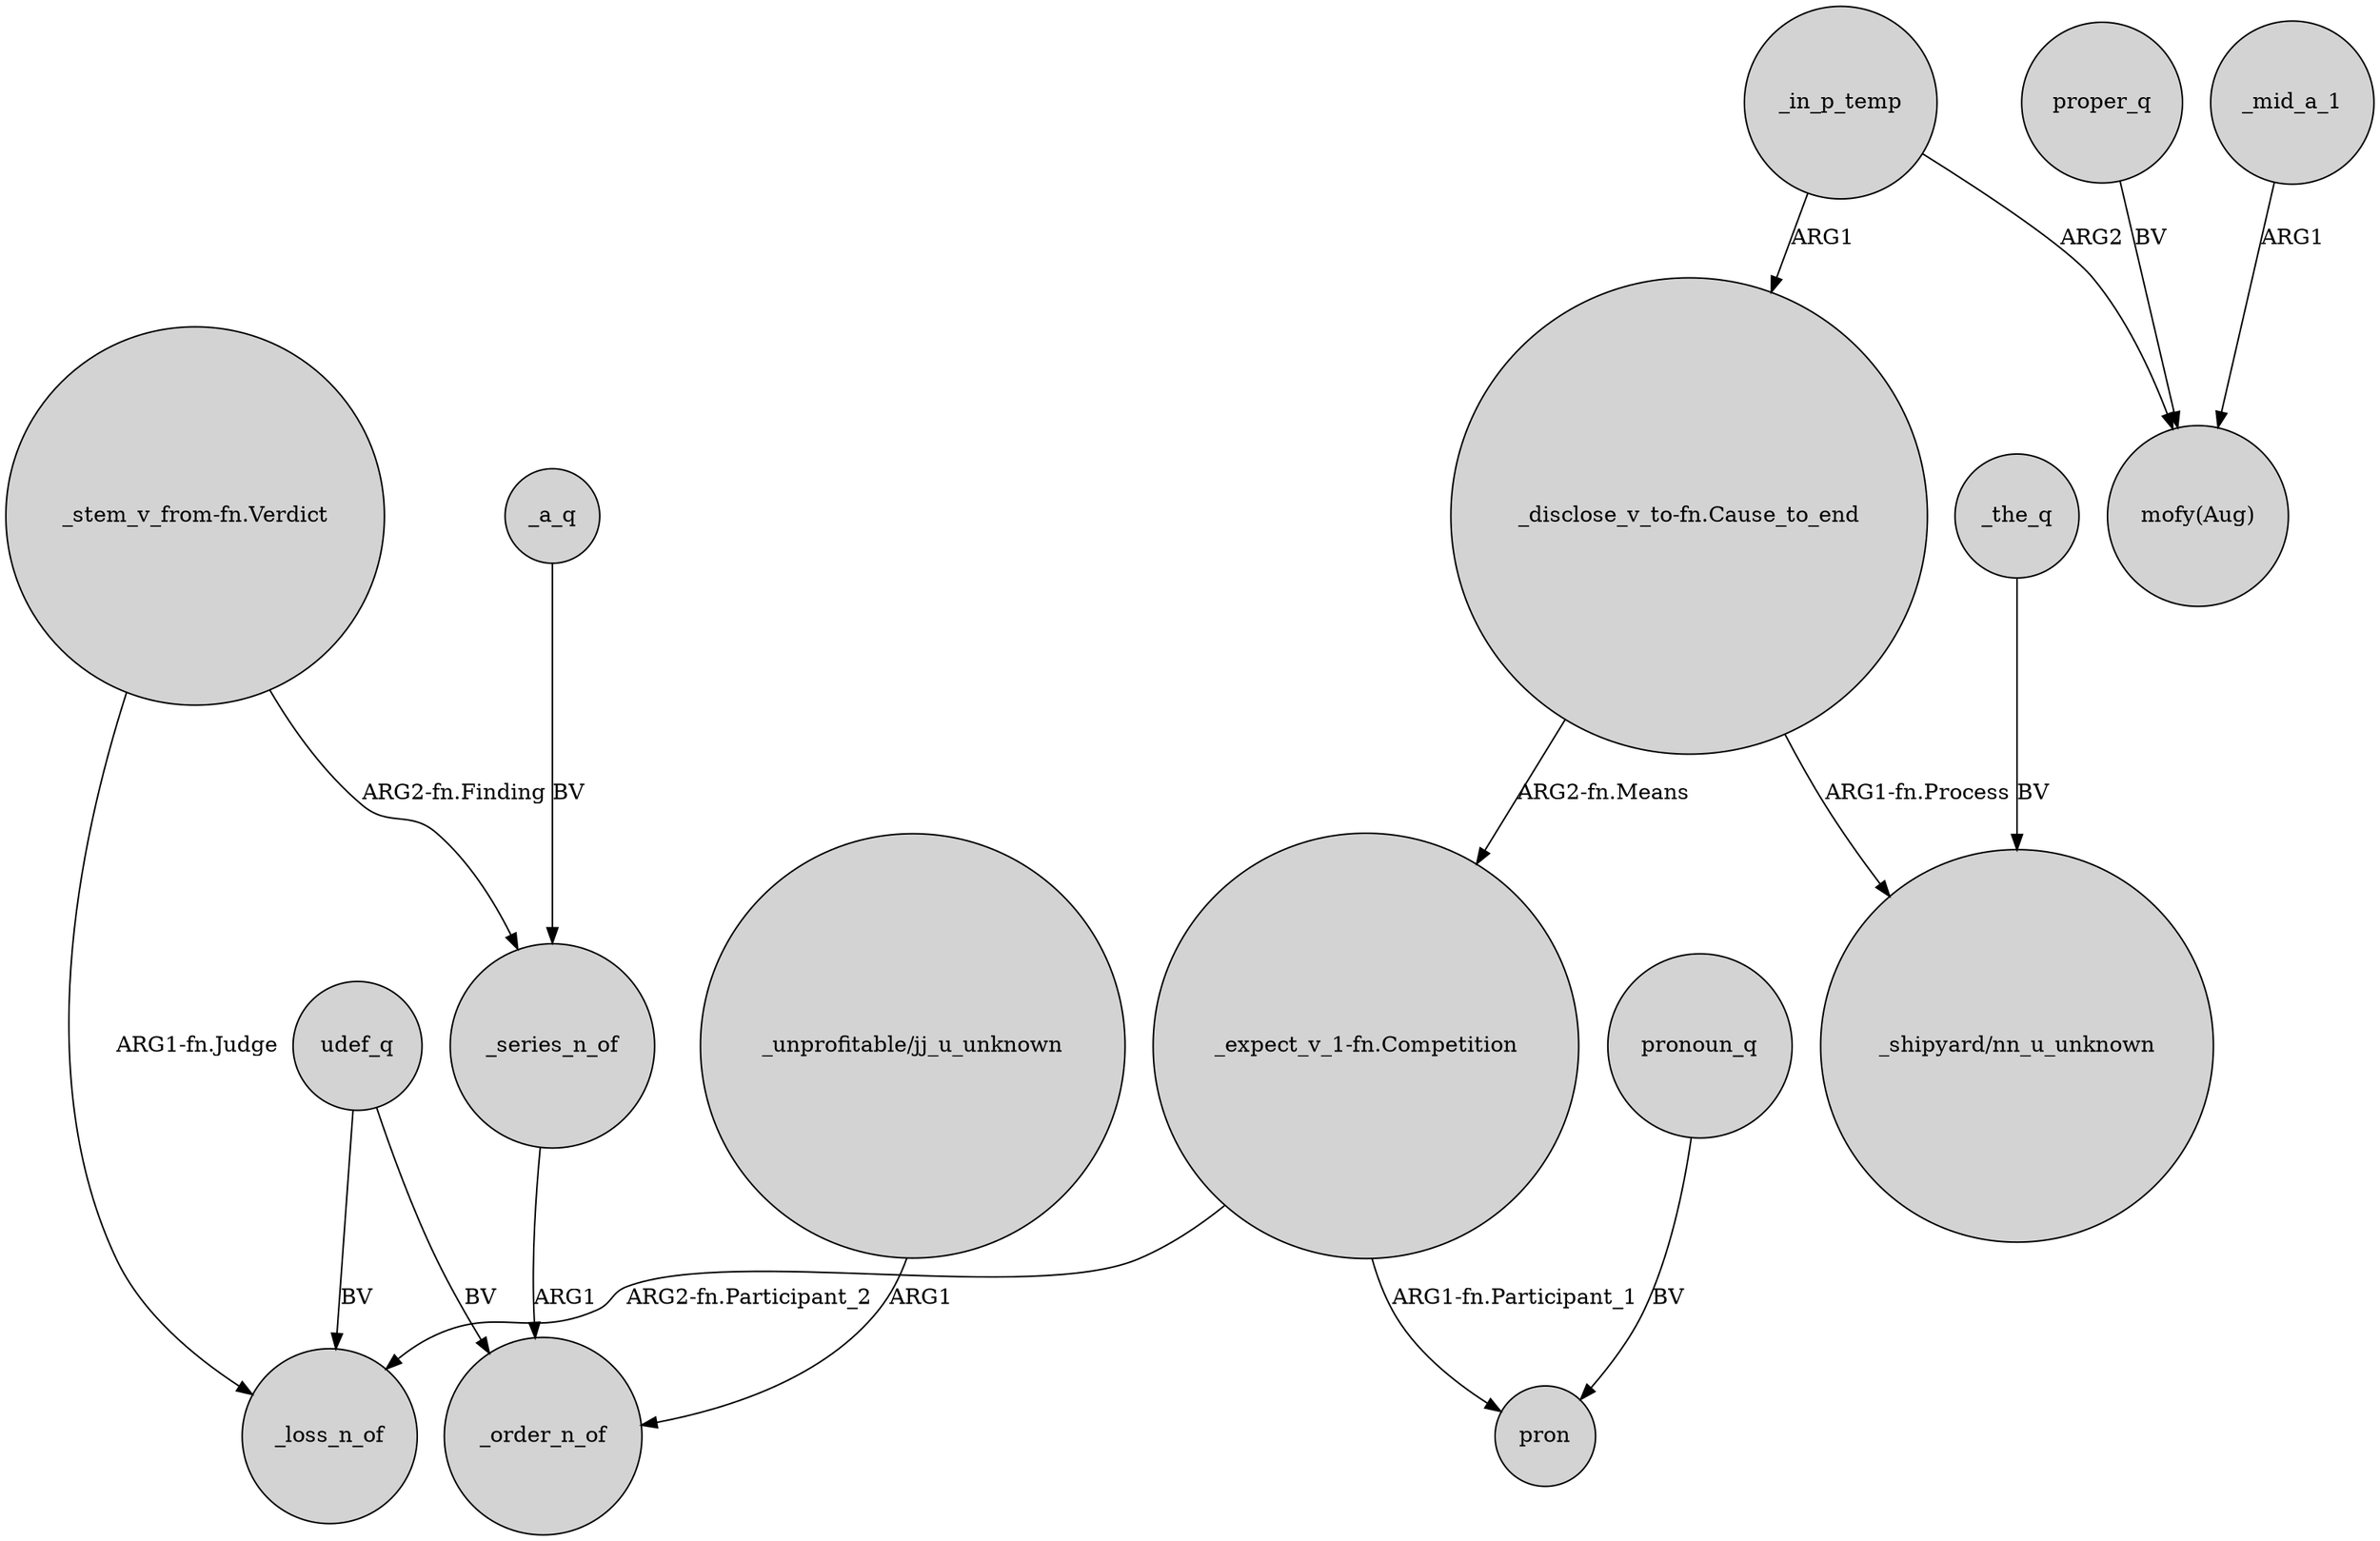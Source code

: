 digraph {
	node [shape=circle style=filled]
	udef_q -> _order_n_of [label=BV]
	proper_q -> "mofy(Aug)" [label=BV]
	"_stem_v_from-fn.Verdict" -> _series_n_of [label="ARG2-fn.Finding"]
	"_disclose_v_to-fn.Cause_to_end" -> "_shipyard/nn_u_unknown" [label="ARG1-fn.Process"]
	_in_p_temp -> "mofy(Aug)" [label=ARG2]
	"_expect_v_1-fn.Competition" -> _loss_n_of [label="ARG2-fn.Participant_2"]
	udef_q -> _loss_n_of [label=BV]
	_series_n_of -> _order_n_of [label=ARG1]
	_in_p_temp -> "_disclose_v_to-fn.Cause_to_end" [label=ARG1]
	_a_q -> _series_n_of [label=BV]
	"_stem_v_from-fn.Verdict" -> _loss_n_of [label="ARG1-fn.Judge"]
	_the_q -> "_shipyard/nn_u_unknown" [label=BV]
	pronoun_q -> pron [label=BV]
	"_unprofitable/jj_u_unknown" -> _order_n_of [label=ARG1]
	"_expect_v_1-fn.Competition" -> pron [label="ARG1-fn.Participant_1"]
	_mid_a_1 -> "mofy(Aug)" [label=ARG1]
	"_disclose_v_to-fn.Cause_to_end" -> "_expect_v_1-fn.Competition" [label="ARG2-fn.Means"]
}
